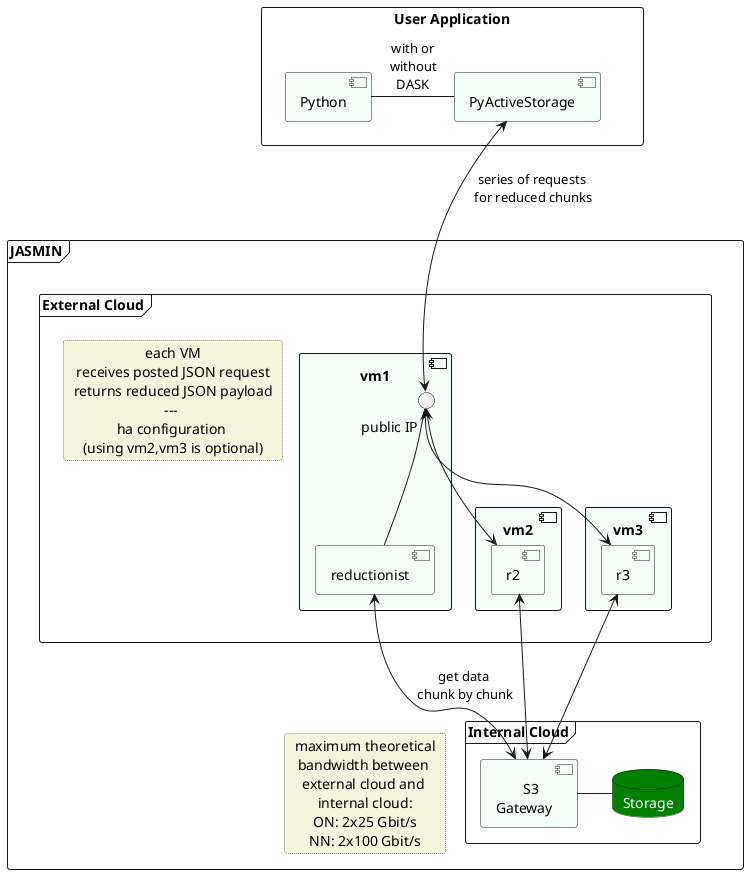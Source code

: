 @startuml

skinparam ComponentBackgroundColor MintCream
skinparam DatabaseBackgroundColor Green
skinparam DatabaseFontColor White
skinparam FrameBackgroundColor White
skinparam Defaulttextalignment center
skinparam CardBackgroundColor beige
skinparam CardBorderStyle dotted

'three changes needed to change layout
'to go back to vertical, 
'   comment out the direction line next here,
'   swap the comments on block of request/chunk edges 
'   swpa the comments on the AS edge
'left to right direction

frame JASMIN {
frame "External Cloud" {

    component vm1 {   
         interface "public IP                    " as pip 
        component reductionist
    }
    component vm2 {
        component r2
    }
    component vm3 {
        component r3
    }
    pip -- reductionist 
    pip <--> r2
    pip <--> r3

    card anote [
    each VM
    receives posted JSON request
    returns reduced JSON payload
    --- 
    ha configuration 
    (using vm2,vm3 is optional)
    ]
}

card bnote [
maximum theoretical
bandwidth between 
external cloud and 
internal cloud:
ON: 2x25 Gbit/s
NN: 2x100 Gbit/s
]

frame "Internal Cloud" {
    component "    S3\nGateway" as s3
    database Storage
    s3 - Storage 
}

'bnote -[hidden] s3
reductionist -[hidden]- bnote

}

rectangle "User Application\n" {  
    component Python
    component "PyActiveStorage" as AS
    Python - AS : with or\nwithout\nDASK
}


AS <-> pip: "series of requests\n for reduced chunks\n"

"User Application\n" -[hidden]- "External Cloud" 
reductionist <--> s3: get data\n chunk by chunk
r2 <--> s3
r3 <--> s3


@enduml